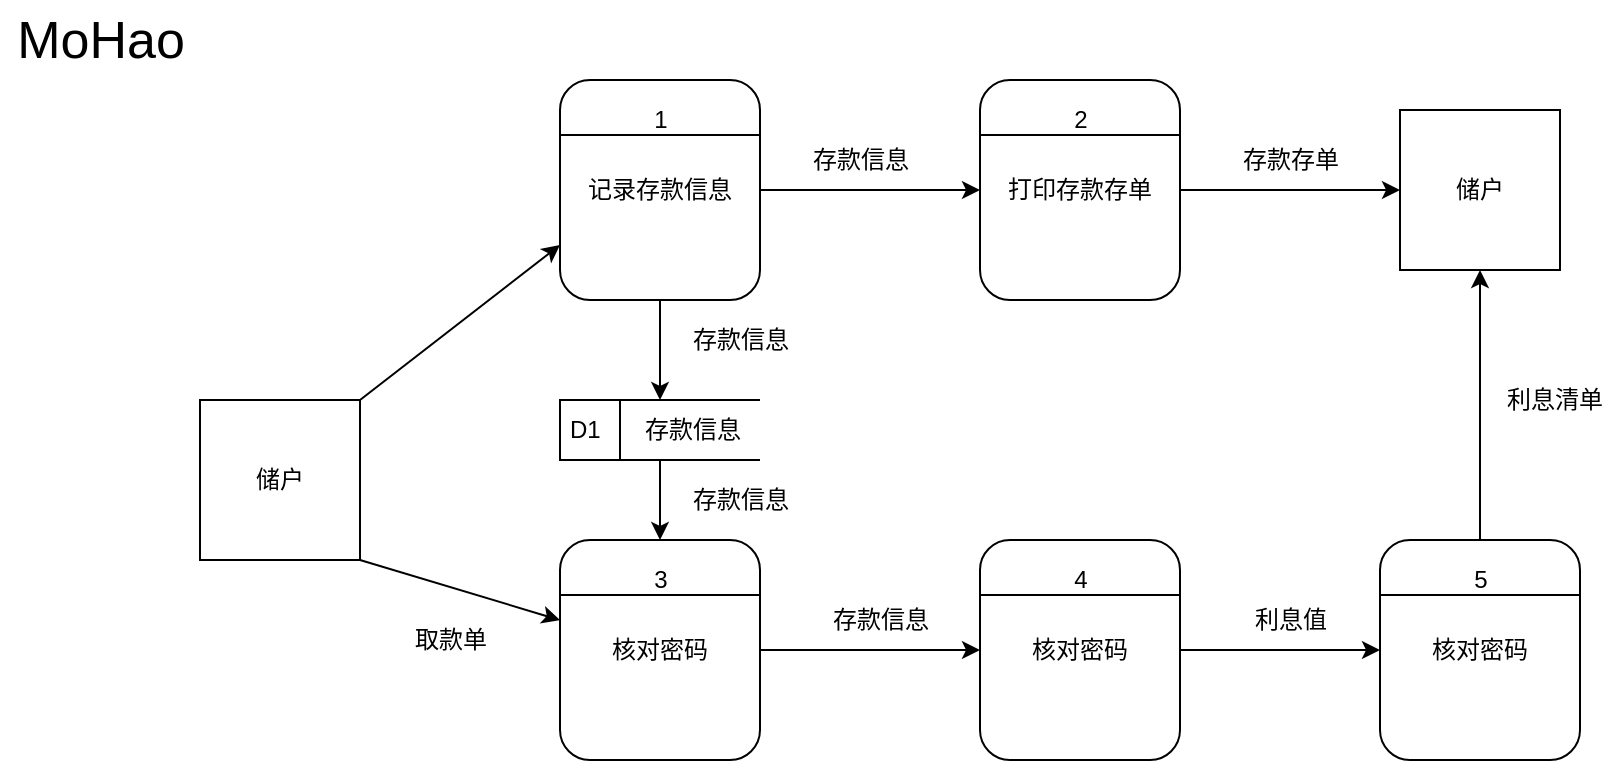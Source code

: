 <mxfile version="16.1.0" type="github">
  <diagram id="iqIwR1_r77Mx683xlR7X" name="Page-1">
    <mxGraphModel dx="781" dy="1057" grid="1" gridSize="10" guides="1" tooltips="1" connect="1" arrows="1" fold="1" page="1" pageScale="1" pageWidth="827" pageHeight="1169" math="0" shadow="0">
      <root>
        <mxCell id="0" />
        <mxCell id="1" parent="0" />
        <mxCell id="VgobgFAFkFvEPYgb2Gzc-1" value="储户" style="whiteSpace=wrap;html=1;aspect=fixed;" vertex="1" parent="1">
          <mxGeometry x="120" y="300" width="80" height="80" as="geometry" />
        </mxCell>
        <mxCell id="VgobgFAFkFvEPYgb2Gzc-13" style="edgeStyle=orthogonalEdgeStyle;rounded=0;orthogonalLoop=1;jettySize=auto;html=1;exitX=0.5;exitY=1;exitDx=0;exitDy=0;entryX=0.5;entryY=0;entryDx=0;entryDy=0;" edge="1" parent="1" source="VgobgFAFkFvEPYgb2Gzc-3" target="VgobgFAFkFvEPYgb2Gzc-10">
          <mxGeometry relative="1" as="geometry" />
        </mxCell>
        <mxCell id="VgobgFAFkFvEPYgb2Gzc-27" style="edgeStyle=orthogonalEdgeStyle;rounded=0;orthogonalLoop=1;jettySize=auto;html=1;exitX=1;exitY=0.5;exitDx=0;exitDy=0;entryX=0;entryY=0.5;entryDx=0;entryDy=0;" edge="1" parent="1" source="VgobgFAFkFvEPYgb2Gzc-3" target="VgobgFAFkFvEPYgb2Gzc-24">
          <mxGeometry relative="1" as="geometry" />
        </mxCell>
        <mxCell id="VgobgFAFkFvEPYgb2Gzc-3" value="记录存款信息" style="rounded=1;whiteSpace=wrap;html=1;" vertex="1" parent="1">
          <mxGeometry x="300" y="140" width="100" height="110" as="geometry" />
        </mxCell>
        <mxCell id="VgobgFAFkFvEPYgb2Gzc-5" value="" style="endArrow=none;html=1;rounded=0;exitX=0;exitY=0.25;exitDx=0;exitDy=0;entryX=1;entryY=0.25;entryDx=0;entryDy=0;" edge="1" parent="1" source="VgobgFAFkFvEPYgb2Gzc-3" target="VgobgFAFkFvEPYgb2Gzc-3">
          <mxGeometry width="50" height="50" relative="1" as="geometry">
            <mxPoint x="310" y="310" as="sourcePoint" />
            <mxPoint x="360" y="260" as="targetPoint" />
          </mxGeometry>
        </mxCell>
        <mxCell id="VgobgFAFkFvEPYgb2Gzc-6" value="1" style="text;html=1;align=center;verticalAlign=middle;resizable=0;points=[];autosize=1;strokeColor=none;fillColor=none;" vertex="1" parent="1">
          <mxGeometry x="340" y="150" width="20" height="20" as="geometry" />
        </mxCell>
        <mxCell id="VgobgFAFkFvEPYgb2Gzc-9" value="" style="endArrow=classic;html=1;rounded=0;exitX=1;exitY=0;exitDx=0;exitDy=0;entryX=0;entryY=0.75;entryDx=0;entryDy=0;" edge="1" parent="1" source="VgobgFAFkFvEPYgb2Gzc-1" target="VgobgFAFkFvEPYgb2Gzc-3">
          <mxGeometry width="50" height="50" relative="1" as="geometry">
            <mxPoint x="330" y="370" as="sourcePoint" />
            <mxPoint x="380" y="320" as="targetPoint" />
          </mxGeometry>
        </mxCell>
        <mxCell id="VgobgFAFkFvEPYgb2Gzc-17" style="edgeStyle=orthogonalEdgeStyle;rounded=0;orthogonalLoop=1;jettySize=auto;html=1;exitX=0.5;exitY=1;exitDx=0;exitDy=0;entryX=0.5;entryY=0;entryDx=0;entryDy=0;" edge="1" parent="1" source="VgobgFAFkFvEPYgb2Gzc-10" target="VgobgFAFkFvEPYgb2Gzc-14">
          <mxGeometry relative="1" as="geometry" />
        </mxCell>
        <mxCell id="VgobgFAFkFvEPYgb2Gzc-10" value="D1" style="html=1;dashed=0;whitespace=wrap;shape=mxgraph.dfd.dataStoreID;align=left;spacingLeft=3;points=[[0,0],[0.5,0],[1,0],[0,0.5],[1,0.5],[0,1],[0.5,1],[1,1]];" vertex="1" parent="1">
          <mxGeometry x="300" y="300" width="100" height="30" as="geometry" />
        </mxCell>
        <mxCell id="VgobgFAFkFvEPYgb2Gzc-11" value="存款信息" style="text;html=1;align=center;verticalAlign=middle;resizable=0;points=[];autosize=1;strokeColor=none;fillColor=none;" vertex="1" parent="1">
          <mxGeometry x="336" y="305" width="60" height="20" as="geometry" />
        </mxCell>
        <mxCell id="VgobgFAFkFvEPYgb2Gzc-39" style="edgeStyle=orthogonalEdgeStyle;rounded=0;orthogonalLoop=1;jettySize=auto;html=1;exitX=1;exitY=0.5;exitDx=0;exitDy=0;entryX=0;entryY=0.5;entryDx=0;entryDy=0;" edge="1" parent="1" source="VgobgFAFkFvEPYgb2Gzc-14" target="VgobgFAFkFvEPYgb2Gzc-36">
          <mxGeometry relative="1" as="geometry" />
        </mxCell>
        <mxCell id="VgobgFAFkFvEPYgb2Gzc-14" value="核对密码" style="rounded=1;whiteSpace=wrap;html=1;" vertex="1" parent="1">
          <mxGeometry x="300" y="370" width="100" height="110" as="geometry" />
        </mxCell>
        <mxCell id="VgobgFAFkFvEPYgb2Gzc-15" value="" style="endArrow=none;html=1;rounded=0;exitX=0;exitY=0.25;exitDx=0;exitDy=0;entryX=1;entryY=0.25;entryDx=0;entryDy=0;" edge="1" parent="1" source="VgobgFAFkFvEPYgb2Gzc-14" target="VgobgFAFkFvEPYgb2Gzc-14">
          <mxGeometry width="50" height="50" relative="1" as="geometry">
            <mxPoint x="310" y="510" as="sourcePoint" />
            <mxPoint x="360" y="460" as="targetPoint" />
          </mxGeometry>
        </mxCell>
        <mxCell id="VgobgFAFkFvEPYgb2Gzc-16" value="3" style="text;html=1;align=center;verticalAlign=middle;resizable=0;points=[];autosize=1;strokeColor=none;fillColor=none;" vertex="1" parent="1">
          <mxGeometry x="340" y="380" width="20" height="20" as="geometry" />
        </mxCell>
        <mxCell id="VgobgFAFkFvEPYgb2Gzc-18" value="存款信息" style="text;html=1;align=center;verticalAlign=middle;resizable=0;points=[];autosize=1;strokeColor=none;fillColor=none;" vertex="1" parent="1">
          <mxGeometry x="360" y="260" width="60" height="20" as="geometry" />
        </mxCell>
        <mxCell id="VgobgFAFkFvEPYgb2Gzc-20" value="存款信息" style="text;html=1;align=center;verticalAlign=middle;resizable=0;points=[];autosize=1;strokeColor=none;fillColor=none;" vertex="1" parent="1">
          <mxGeometry x="360" y="340" width="60" height="20" as="geometry" />
        </mxCell>
        <mxCell id="VgobgFAFkFvEPYgb2Gzc-21" value="" style="endArrow=classic;html=1;rounded=0;exitX=1;exitY=1;exitDx=0;exitDy=0;entryX=0;entryY=0.364;entryDx=0;entryDy=0;entryPerimeter=0;" edge="1" parent="1" source="VgobgFAFkFvEPYgb2Gzc-1" target="VgobgFAFkFvEPYgb2Gzc-14">
          <mxGeometry width="50" height="50" relative="1" as="geometry">
            <mxPoint x="280" y="540" as="sourcePoint" />
            <mxPoint x="330" y="490" as="targetPoint" />
          </mxGeometry>
        </mxCell>
        <mxCell id="VgobgFAFkFvEPYgb2Gzc-22" value="取款单" style="text;html=1;align=center;verticalAlign=middle;resizable=0;points=[];autosize=1;strokeColor=none;fillColor=none;" vertex="1" parent="1">
          <mxGeometry x="220" y="410" width="50" height="20" as="geometry" />
        </mxCell>
        <mxCell id="VgobgFAFkFvEPYgb2Gzc-31" style="edgeStyle=orthogonalEdgeStyle;rounded=0;orthogonalLoop=1;jettySize=auto;html=1;exitX=1;exitY=0.5;exitDx=0;exitDy=0;entryX=0;entryY=0.5;entryDx=0;entryDy=0;" edge="1" parent="1" source="VgobgFAFkFvEPYgb2Gzc-24" target="VgobgFAFkFvEPYgb2Gzc-30">
          <mxGeometry relative="1" as="geometry" />
        </mxCell>
        <mxCell id="VgobgFAFkFvEPYgb2Gzc-24" value="打印存款存单" style="rounded=1;whiteSpace=wrap;html=1;" vertex="1" parent="1">
          <mxGeometry x="510" y="140" width="100" height="110" as="geometry" />
        </mxCell>
        <mxCell id="VgobgFAFkFvEPYgb2Gzc-25" value="" style="endArrow=none;html=1;rounded=0;exitX=0;exitY=0.25;exitDx=0;exitDy=0;entryX=1;entryY=0.25;entryDx=0;entryDy=0;" edge="1" parent="1" source="VgobgFAFkFvEPYgb2Gzc-24" target="VgobgFAFkFvEPYgb2Gzc-24">
          <mxGeometry width="50" height="50" relative="1" as="geometry">
            <mxPoint x="520" y="310" as="sourcePoint" />
            <mxPoint x="570" y="260" as="targetPoint" />
          </mxGeometry>
        </mxCell>
        <mxCell id="VgobgFAFkFvEPYgb2Gzc-26" value="2" style="text;html=1;align=center;verticalAlign=middle;resizable=0;points=[];autosize=1;strokeColor=none;fillColor=none;" vertex="1" parent="1">
          <mxGeometry x="550" y="150" width="20" height="20" as="geometry" />
        </mxCell>
        <mxCell id="VgobgFAFkFvEPYgb2Gzc-28" value="存款信息" style="text;html=1;align=center;verticalAlign=middle;resizable=0;points=[];autosize=1;strokeColor=none;fillColor=none;" vertex="1" parent="1">
          <mxGeometry x="420" y="170" width="60" height="20" as="geometry" />
        </mxCell>
        <mxCell id="VgobgFAFkFvEPYgb2Gzc-30" value="储户" style="whiteSpace=wrap;html=1;aspect=fixed;" vertex="1" parent="1">
          <mxGeometry x="720" y="155" width="80" height="80" as="geometry" />
        </mxCell>
        <mxCell id="VgobgFAFkFvEPYgb2Gzc-45" style="edgeStyle=orthogonalEdgeStyle;rounded=0;orthogonalLoop=1;jettySize=auto;html=1;exitX=0.5;exitY=0;exitDx=0;exitDy=0;entryX=0.5;entryY=1;entryDx=0;entryDy=0;" edge="1" parent="1" source="VgobgFAFkFvEPYgb2Gzc-33" target="VgobgFAFkFvEPYgb2Gzc-30">
          <mxGeometry relative="1" as="geometry" />
        </mxCell>
        <mxCell id="VgobgFAFkFvEPYgb2Gzc-33" value="核对密码" style="rounded=1;whiteSpace=wrap;html=1;" vertex="1" parent="1">
          <mxGeometry x="710" y="370" width="100" height="110" as="geometry" />
        </mxCell>
        <mxCell id="VgobgFAFkFvEPYgb2Gzc-34" value="" style="endArrow=none;html=1;rounded=0;exitX=0;exitY=0.25;exitDx=0;exitDy=0;entryX=1;entryY=0.25;entryDx=0;entryDy=0;" edge="1" parent="1" source="VgobgFAFkFvEPYgb2Gzc-33" target="VgobgFAFkFvEPYgb2Gzc-33">
          <mxGeometry width="50" height="50" relative="1" as="geometry">
            <mxPoint x="320" y="520" as="sourcePoint" />
            <mxPoint x="370" y="470" as="targetPoint" />
          </mxGeometry>
        </mxCell>
        <mxCell id="VgobgFAFkFvEPYgb2Gzc-40" style="edgeStyle=orthogonalEdgeStyle;rounded=0;orthogonalLoop=1;jettySize=auto;html=1;exitX=1;exitY=0.5;exitDx=0;exitDy=0;entryX=0;entryY=0.5;entryDx=0;entryDy=0;" edge="1" parent="1" source="VgobgFAFkFvEPYgb2Gzc-36" target="VgobgFAFkFvEPYgb2Gzc-33">
          <mxGeometry relative="1" as="geometry" />
        </mxCell>
        <mxCell id="VgobgFAFkFvEPYgb2Gzc-36" value="核对密码" style="rounded=1;whiteSpace=wrap;html=1;" vertex="1" parent="1">
          <mxGeometry x="510" y="370" width="100" height="110" as="geometry" />
        </mxCell>
        <mxCell id="VgobgFAFkFvEPYgb2Gzc-37" value="" style="endArrow=none;html=1;rounded=0;exitX=0;exitY=0.25;exitDx=0;exitDy=0;entryX=1;entryY=0.25;entryDx=0;entryDy=0;" edge="1" parent="1" source="VgobgFAFkFvEPYgb2Gzc-36" target="VgobgFAFkFvEPYgb2Gzc-36">
          <mxGeometry width="50" height="50" relative="1" as="geometry">
            <mxPoint x="520" y="505" as="sourcePoint" />
            <mxPoint x="570" y="455" as="targetPoint" />
          </mxGeometry>
        </mxCell>
        <mxCell id="VgobgFAFkFvEPYgb2Gzc-38" value="4" style="text;html=1;align=center;verticalAlign=middle;resizable=0;points=[];autosize=1;strokeColor=none;fillColor=none;" vertex="1" parent="1">
          <mxGeometry x="550" y="380" width="20" height="20" as="geometry" />
        </mxCell>
        <mxCell id="VgobgFAFkFvEPYgb2Gzc-41" value="存款信息" style="text;html=1;align=center;verticalAlign=middle;resizable=0;points=[];autosize=1;strokeColor=none;fillColor=none;" vertex="1" parent="1">
          <mxGeometry x="430" y="400" width="60" height="20" as="geometry" />
        </mxCell>
        <mxCell id="VgobgFAFkFvEPYgb2Gzc-42" value="利息值" style="text;html=1;align=center;verticalAlign=middle;resizable=0;points=[];autosize=1;strokeColor=none;fillColor=none;" vertex="1" parent="1">
          <mxGeometry x="640" y="400" width="50" height="20" as="geometry" />
        </mxCell>
        <mxCell id="VgobgFAFkFvEPYgb2Gzc-43" value="存款存单" style="text;html=1;align=center;verticalAlign=middle;resizable=0;points=[];autosize=1;strokeColor=none;fillColor=none;" vertex="1" parent="1">
          <mxGeometry x="635" y="170" width="60" height="20" as="geometry" />
        </mxCell>
        <mxCell id="VgobgFAFkFvEPYgb2Gzc-44" value="5" style="text;html=1;align=center;verticalAlign=middle;resizable=0;points=[];autosize=1;strokeColor=none;fillColor=none;" vertex="1" parent="1">
          <mxGeometry x="750" y="380" width="20" height="20" as="geometry" />
        </mxCell>
        <mxCell id="VgobgFAFkFvEPYgb2Gzc-46" value="利息清单" style="text;html=1;align=center;verticalAlign=middle;resizable=0;points=[];autosize=1;strokeColor=none;fillColor=none;" vertex="1" parent="1">
          <mxGeometry x="767" y="290" width="60" height="20" as="geometry" />
        </mxCell>
        <mxCell id="VgobgFAFkFvEPYgb2Gzc-47" value="MoHao" style="text;html=1;align=center;verticalAlign=middle;resizable=0;points=[];autosize=1;strokeColor=none;fillColor=none;fontSize=26;" vertex="1" parent="1">
          <mxGeometry x="20" y="100" width="100" height="40" as="geometry" />
        </mxCell>
      </root>
    </mxGraphModel>
  </diagram>
</mxfile>
